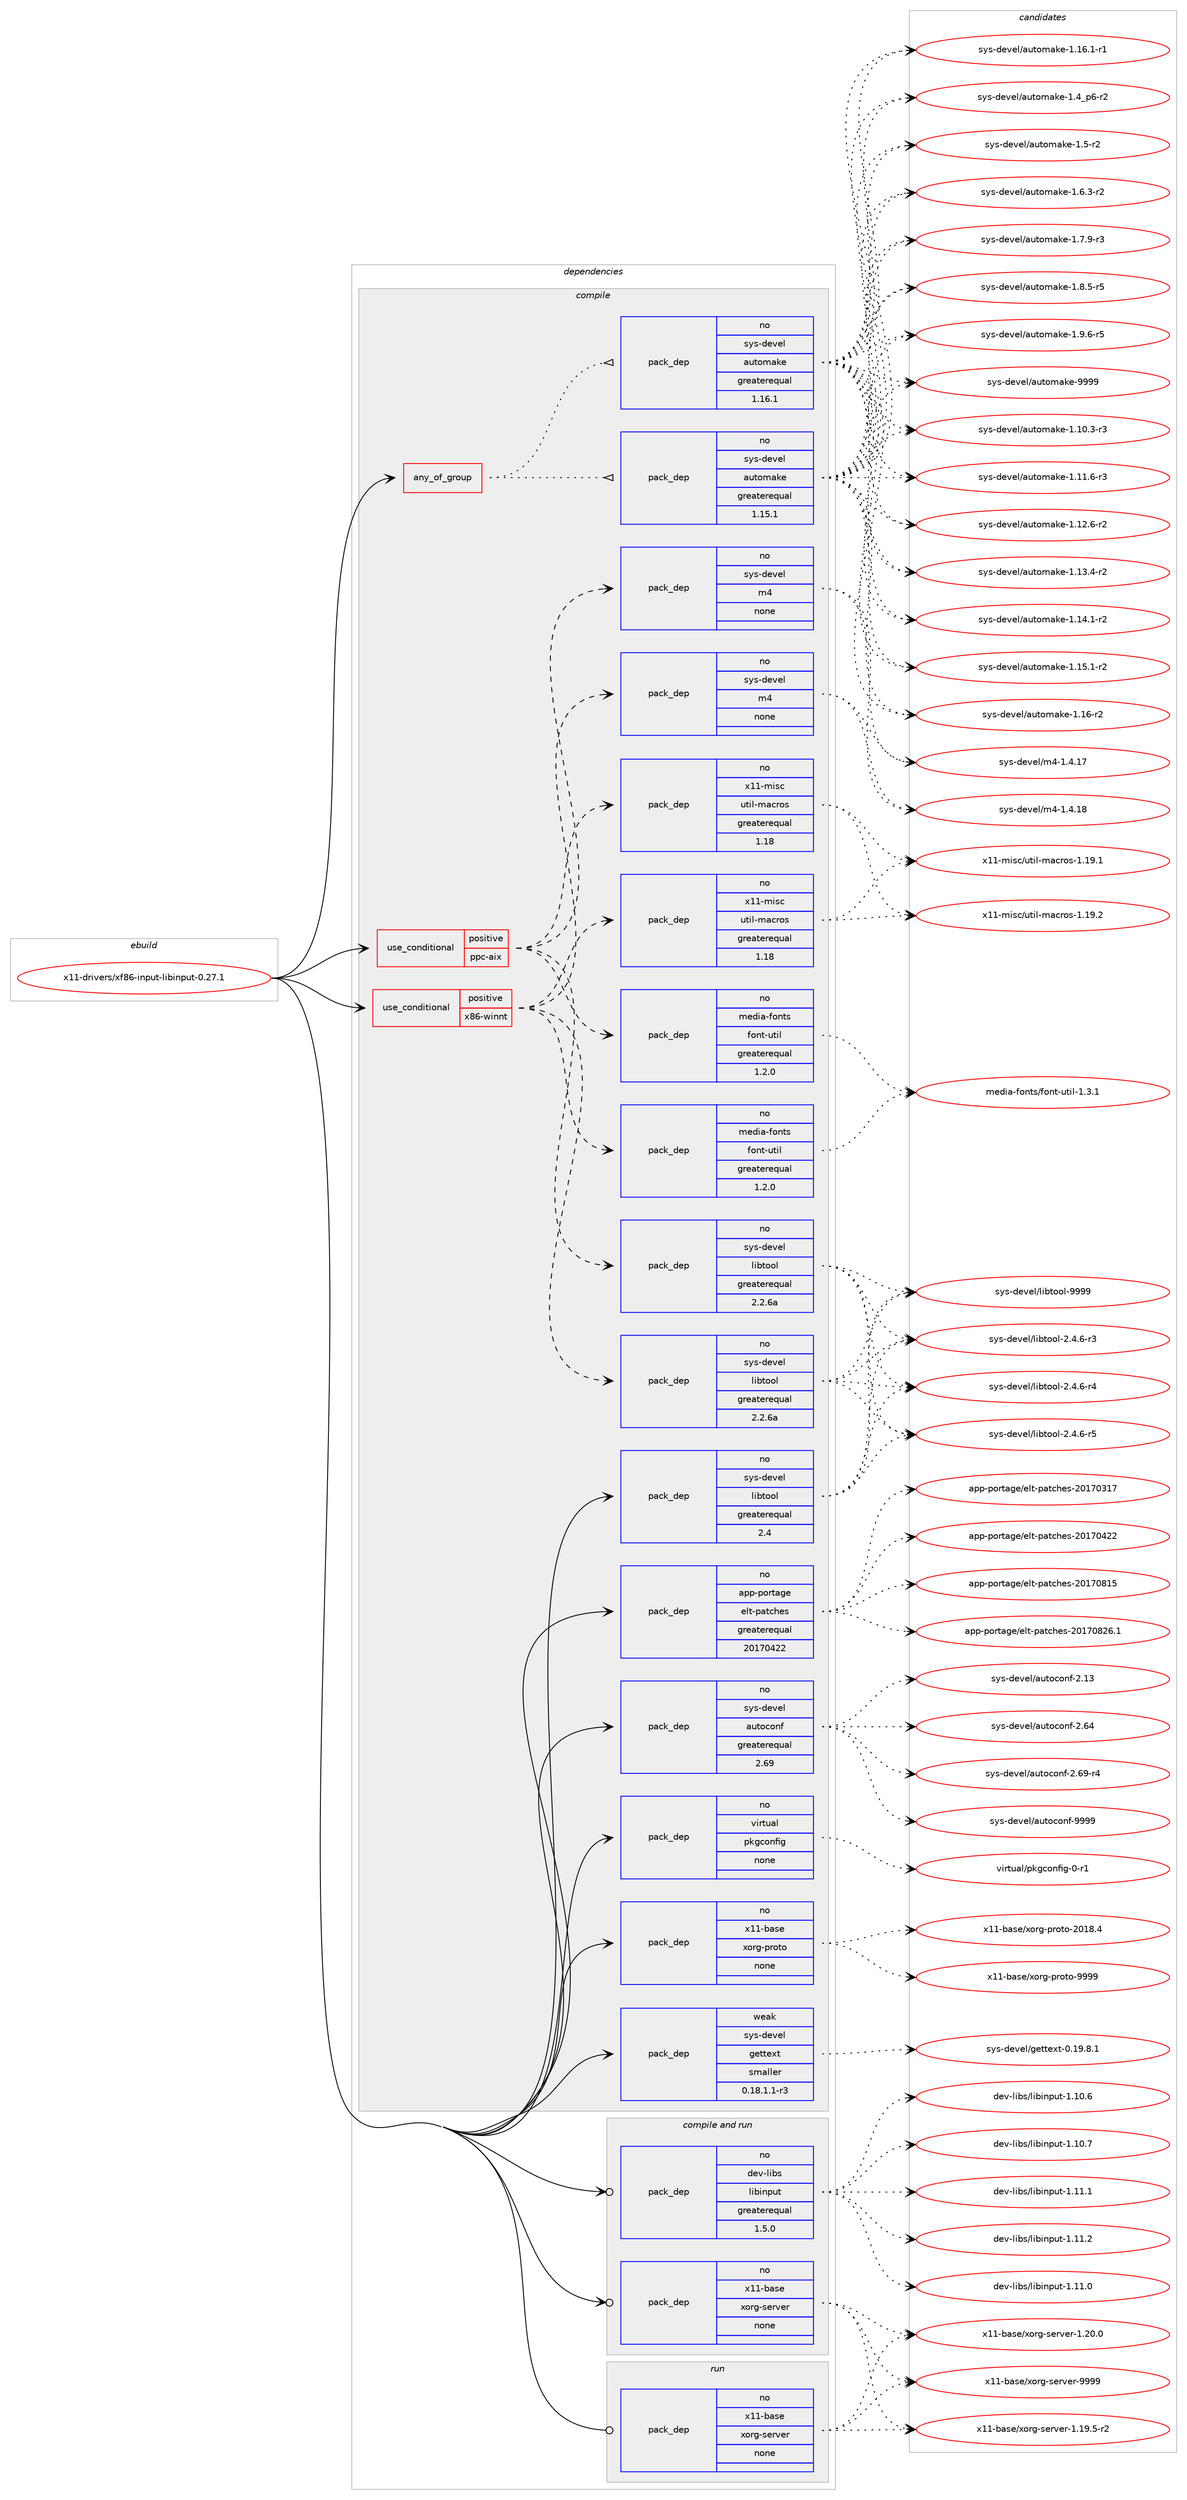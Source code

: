digraph prolog {

# *************
# Graph options
# *************

newrank=true;
concentrate=true;
compound=true;
graph [rankdir=LR,fontname=Helvetica,fontsize=10,ranksep=1.5];#, ranksep=2.5, nodesep=0.2];
edge  [arrowhead=vee];
node  [fontname=Helvetica,fontsize=10];

# **********
# The ebuild
# **********

subgraph cluster_leftcol {
color=gray;
rank=same;
label=<<i>ebuild</i>>;
id [label="x11-drivers/xf86-input-libinput-0.27.1", color=red, width=4, href="../x11-drivers/xf86-input-libinput-0.27.1.svg"];
}

# ****************
# The dependencies
# ****************

subgraph cluster_midcol {
color=gray;
label=<<i>dependencies</i>>;
subgraph cluster_compile {
fillcolor="#eeeeee";
style=filled;
label=<<i>compile</i>>;
subgraph any124 {
dependency9307 [label=<<TABLE BORDER="0" CELLBORDER="1" CELLSPACING="0" CELLPADDING="4"><TR><TD CELLPADDING="10">any_of_group</TD></TR></TABLE>>, shape=none, color=red];subgraph pack7202 {
dependency9308 [label=<<TABLE BORDER="0" CELLBORDER="1" CELLSPACING="0" CELLPADDING="4" WIDTH="220"><TR><TD ROWSPAN="6" CELLPADDING="30">pack_dep</TD></TR><TR><TD WIDTH="110">no</TD></TR><TR><TD>sys-devel</TD></TR><TR><TD>automake</TD></TR><TR><TD>greaterequal</TD></TR><TR><TD>1.16.1</TD></TR></TABLE>>, shape=none, color=blue];
}
dependency9307:e -> dependency9308:w [weight=20,style="dotted",arrowhead="oinv"];
subgraph pack7203 {
dependency9309 [label=<<TABLE BORDER="0" CELLBORDER="1" CELLSPACING="0" CELLPADDING="4" WIDTH="220"><TR><TD ROWSPAN="6" CELLPADDING="30">pack_dep</TD></TR><TR><TD WIDTH="110">no</TD></TR><TR><TD>sys-devel</TD></TR><TR><TD>automake</TD></TR><TR><TD>greaterequal</TD></TR><TR><TD>1.15.1</TD></TR></TABLE>>, shape=none, color=blue];
}
dependency9307:e -> dependency9309:w [weight=20,style="dotted",arrowhead="oinv"];
}
id:e -> dependency9307:w [weight=20,style="solid",arrowhead="vee"];
subgraph cond1971 {
dependency9310 [label=<<TABLE BORDER="0" CELLBORDER="1" CELLSPACING="0" CELLPADDING="4"><TR><TD ROWSPAN="3" CELLPADDING="10">use_conditional</TD></TR><TR><TD>positive</TD></TR><TR><TD>ppc-aix</TD></TR></TABLE>>, shape=none, color=red];
subgraph pack7204 {
dependency9311 [label=<<TABLE BORDER="0" CELLBORDER="1" CELLSPACING="0" CELLPADDING="4" WIDTH="220"><TR><TD ROWSPAN="6" CELLPADDING="30">pack_dep</TD></TR><TR><TD WIDTH="110">no</TD></TR><TR><TD>sys-devel</TD></TR><TR><TD>libtool</TD></TR><TR><TD>greaterequal</TD></TR><TR><TD>2.2.6a</TD></TR></TABLE>>, shape=none, color=blue];
}
dependency9310:e -> dependency9311:w [weight=20,style="dashed",arrowhead="vee"];
subgraph pack7205 {
dependency9312 [label=<<TABLE BORDER="0" CELLBORDER="1" CELLSPACING="0" CELLPADDING="4" WIDTH="220"><TR><TD ROWSPAN="6" CELLPADDING="30">pack_dep</TD></TR><TR><TD WIDTH="110">no</TD></TR><TR><TD>sys-devel</TD></TR><TR><TD>m4</TD></TR><TR><TD>none</TD></TR><TR><TD></TD></TR></TABLE>>, shape=none, color=blue];
}
dependency9310:e -> dependency9312:w [weight=20,style="dashed",arrowhead="vee"];
subgraph pack7206 {
dependency9313 [label=<<TABLE BORDER="0" CELLBORDER="1" CELLSPACING="0" CELLPADDING="4" WIDTH="220"><TR><TD ROWSPAN="6" CELLPADDING="30">pack_dep</TD></TR><TR><TD WIDTH="110">no</TD></TR><TR><TD>x11-misc</TD></TR><TR><TD>util-macros</TD></TR><TR><TD>greaterequal</TD></TR><TR><TD>1.18</TD></TR></TABLE>>, shape=none, color=blue];
}
dependency9310:e -> dependency9313:w [weight=20,style="dashed",arrowhead="vee"];
subgraph pack7207 {
dependency9314 [label=<<TABLE BORDER="0" CELLBORDER="1" CELLSPACING="0" CELLPADDING="4" WIDTH="220"><TR><TD ROWSPAN="6" CELLPADDING="30">pack_dep</TD></TR><TR><TD WIDTH="110">no</TD></TR><TR><TD>media-fonts</TD></TR><TR><TD>font-util</TD></TR><TR><TD>greaterequal</TD></TR><TR><TD>1.2.0</TD></TR></TABLE>>, shape=none, color=blue];
}
dependency9310:e -> dependency9314:w [weight=20,style="dashed",arrowhead="vee"];
}
id:e -> dependency9310:w [weight=20,style="solid",arrowhead="vee"];
subgraph cond1972 {
dependency9315 [label=<<TABLE BORDER="0" CELLBORDER="1" CELLSPACING="0" CELLPADDING="4"><TR><TD ROWSPAN="3" CELLPADDING="10">use_conditional</TD></TR><TR><TD>positive</TD></TR><TR><TD>x86-winnt</TD></TR></TABLE>>, shape=none, color=red];
subgraph pack7208 {
dependency9316 [label=<<TABLE BORDER="0" CELLBORDER="1" CELLSPACING="0" CELLPADDING="4" WIDTH="220"><TR><TD ROWSPAN="6" CELLPADDING="30">pack_dep</TD></TR><TR><TD WIDTH="110">no</TD></TR><TR><TD>sys-devel</TD></TR><TR><TD>libtool</TD></TR><TR><TD>greaterequal</TD></TR><TR><TD>2.2.6a</TD></TR></TABLE>>, shape=none, color=blue];
}
dependency9315:e -> dependency9316:w [weight=20,style="dashed",arrowhead="vee"];
subgraph pack7209 {
dependency9317 [label=<<TABLE BORDER="0" CELLBORDER="1" CELLSPACING="0" CELLPADDING="4" WIDTH="220"><TR><TD ROWSPAN="6" CELLPADDING="30">pack_dep</TD></TR><TR><TD WIDTH="110">no</TD></TR><TR><TD>sys-devel</TD></TR><TR><TD>m4</TD></TR><TR><TD>none</TD></TR><TR><TD></TD></TR></TABLE>>, shape=none, color=blue];
}
dependency9315:e -> dependency9317:w [weight=20,style="dashed",arrowhead="vee"];
subgraph pack7210 {
dependency9318 [label=<<TABLE BORDER="0" CELLBORDER="1" CELLSPACING="0" CELLPADDING="4" WIDTH="220"><TR><TD ROWSPAN="6" CELLPADDING="30">pack_dep</TD></TR><TR><TD WIDTH="110">no</TD></TR><TR><TD>x11-misc</TD></TR><TR><TD>util-macros</TD></TR><TR><TD>greaterequal</TD></TR><TR><TD>1.18</TD></TR></TABLE>>, shape=none, color=blue];
}
dependency9315:e -> dependency9318:w [weight=20,style="dashed",arrowhead="vee"];
subgraph pack7211 {
dependency9319 [label=<<TABLE BORDER="0" CELLBORDER="1" CELLSPACING="0" CELLPADDING="4" WIDTH="220"><TR><TD ROWSPAN="6" CELLPADDING="30">pack_dep</TD></TR><TR><TD WIDTH="110">no</TD></TR><TR><TD>media-fonts</TD></TR><TR><TD>font-util</TD></TR><TR><TD>greaterequal</TD></TR><TR><TD>1.2.0</TD></TR></TABLE>>, shape=none, color=blue];
}
dependency9315:e -> dependency9319:w [weight=20,style="dashed",arrowhead="vee"];
}
id:e -> dependency9315:w [weight=20,style="solid",arrowhead="vee"];
subgraph pack7212 {
dependency9320 [label=<<TABLE BORDER="0" CELLBORDER="1" CELLSPACING="0" CELLPADDING="4" WIDTH="220"><TR><TD ROWSPAN="6" CELLPADDING="30">pack_dep</TD></TR><TR><TD WIDTH="110">no</TD></TR><TR><TD>app-portage</TD></TR><TR><TD>elt-patches</TD></TR><TR><TD>greaterequal</TD></TR><TR><TD>20170422</TD></TR></TABLE>>, shape=none, color=blue];
}
id:e -> dependency9320:w [weight=20,style="solid",arrowhead="vee"];
subgraph pack7213 {
dependency9321 [label=<<TABLE BORDER="0" CELLBORDER="1" CELLSPACING="0" CELLPADDING="4" WIDTH="220"><TR><TD ROWSPAN="6" CELLPADDING="30">pack_dep</TD></TR><TR><TD WIDTH="110">no</TD></TR><TR><TD>sys-devel</TD></TR><TR><TD>autoconf</TD></TR><TR><TD>greaterequal</TD></TR><TR><TD>2.69</TD></TR></TABLE>>, shape=none, color=blue];
}
id:e -> dependency9321:w [weight=20,style="solid",arrowhead="vee"];
subgraph pack7214 {
dependency9322 [label=<<TABLE BORDER="0" CELLBORDER="1" CELLSPACING="0" CELLPADDING="4" WIDTH="220"><TR><TD ROWSPAN="6" CELLPADDING="30">pack_dep</TD></TR><TR><TD WIDTH="110">no</TD></TR><TR><TD>sys-devel</TD></TR><TR><TD>libtool</TD></TR><TR><TD>greaterequal</TD></TR><TR><TD>2.4</TD></TR></TABLE>>, shape=none, color=blue];
}
id:e -> dependency9322:w [weight=20,style="solid",arrowhead="vee"];
subgraph pack7215 {
dependency9323 [label=<<TABLE BORDER="0" CELLBORDER="1" CELLSPACING="0" CELLPADDING="4" WIDTH="220"><TR><TD ROWSPAN="6" CELLPADDING="30">pack_dep</TD></TR><TR><TD WIDTH="110">no</TD></TR><TR><TD>virtual</TD></TR><TR><TD>pkgconfig</TD></TR><TR><TD>none</TD></TR><TR><TD></TD></TR></TABLE>>, shape=none, color=blue];
}
id:e -> dependency9323:w [weight=20,style="solid",arrowhead="vee"];
subgraph pack7216 {
dependency9324 [label=<<TABLE BORDER="0" CELLBORDER="1" CELLSPACING="0" CELLPADDING="4" WIDTH="220"><TR><TD ROWSPAN="6" CELLPADDING="30">pack_dep</TD></TR><TR><TD WIDTH="110">no</TD></TR><TR><TD>x11-base</TD></TR><TR><TD>xorg-proto</TD></TR><TR><TD>none</TD></TR><TR><TD></TD></TR></TABLE>>, shape=none, color=blue];
}
id:e -> dependency9324:w [weight=20,style="solid",arrowhead="vee"];
subgraph pack7217 {
dependency9325 [label=<<TABLE BORDER="0" CELLBORDER="1" CELLSPACING="0" CELLPADDING="4" WIDTH="220"><TR><TD ROWSPAN="6" CELLPADDING="30">pack_dep</TD></TR><TR><TD WIDTH="110">weak</TD></TR><TR><TD>sys-devel</TD></TR><TR><TD>gettext</TD></TR><TR><TD>smaller</TD></TR><TR><TD>0.18.1.1-r3</TD></TR></TABLE>>, shape=none, color=blue];
}
id:e -> dependency9325:w [weight=20,style="solid",arrowhead="vee"];
}
subgraph cluster_compileandrun {
fillcolor="#eeeeee";
style=filled;
label=<<i>compile and run</i>>;
subgraph pack7218 {
dependency9326 [label=<<TABLE BORDER="0" CELLBORDER="1" CELLSPACING="0" CELLPADDING="4" WIDTH="220"><TR><TD ROWSPAN="6" CELLPADDING="30">pack_dep</TD></TR><TR><TD WIDTH="110">no</TD></TR><TR><TD>dev-libs</TD></TR><TR><TD>libinput</TD></TR><TR><TD>greaterequal</TD></TR><TR><TD>1.5.0</TD></TR></TABLE>>, shape=none, color=blue];
}
id:e -> dependency9326:w [weight=20,style="solid",arrowhead="odotvee"];
subgraph pack7219 {
dependency9327 [label=<<TABLE BORDER="0" CELLBORDER="1" CELLSPACING="0" CELLPADDING="4" WIDTH="220"><TR><TD ROWSPAN="6" CELLPADDING="30">pack_dep</TD></TR><TR><TD WIDTH="110">no</TD></TR><TR><TD>x11-base</TD></TR><TR><TD>xorg-server</TD></TR><TR><TD>none</TD></TR><TR><TD></TD></TR></TABLE>>, shape=none, color=blue];
}
id:e -> dependency9327:w [weight=20,style="solid",arrowhead="odotvee"];
}
subgraph cluster_run {
fillcolor="#eeeeee";
style=filled;
label=<<i>run</i>>;
subgraph pack7220 {
dependency9328 [label=<<TABLE BORDER="0" CELLBORDER="1" CELLSPACING="0" CELLPADDING="4" WIDTH="220"><TR><TD ROWSPAN="6" CELLPADDING="30">pack_dep</TD></TR><TR><TD WIDTH="110">no</TD></TR><TR><TD>x11-base</TD></TR><TR><TD>xorg-server</TD></TR><TR><TD>none</TD></TR><TR><TD></TD></TR></TABLE>>, shape=none, color=blue];
}
id:e -> dependency9328:w [weight=20,style="solid",arrowhead="odot"];
}
}

# **************
# The candidates
# **************

subgraph cluster_choices {
rank=same;
color=gray;
label=<<i>candidates</i>>;

subgraph choice7202 {
color=black;
nodesep=1;
choice11512111545100101118101108479711711611110997107101454946494846514511451 [label="sys-devel/automake-1.10.3-r3", color=red, width=4,href="../sys-devel/automake-1.10.3-r3.svg"];
choice11512111545100101118101108479711711611110997107101454946494946544511451 [label="sys-devel/automake-1.11.6-r3", color=red, width=4,href="../sys-devel/automake-1.11.6-r3.svg"];
choice11512111545100101118101108479711711611110997107101454946495046544511450 [label="sys-devel/automake-1.12.6-r2", color=red, width=4,href="../sys-devel/automake-1.12.6-r2.svg"];
choice11512111545100101118101108479711711611110997107101454946495146524511450 [label="sys-devel/automake-1.13.4-r2", color=red, width=4,href="../sys-devel/automake-1.13.4-r2.svg"];
choice11512111545100101118101108479711711611110997107101454946495246494511450 [label="sys-devel/automake-1.14.1-r2", color=red, width=4,href="../sys-devel/automake-1.14.1-r2.svg"];
choice11512111545100101118101108479711711611110997107101454946495346494511450 [label="sys-devel/automake-1.15.1-r2", color=red, width=4,href="../sys-devel/automake-1.15.1-r2.svg"];
choice1151211154510010111810110847971171161111099710710145494649544511450 [label="sys-devel/automake-1.16-r2", color=red, width=4,href="../sys-devel/automake-1.16-r2.svg"];
choice11512111545100101118101108479711711611110997107101454946495446494511449 [label="sys-devel/automake-1.16.1-r1", color=red, width=4,href="../sys-devel/automake-1.16.1-r1.svg"];
choice115121115451001011181011084797117116111109971071014549465295112544511450 [label="sys-devel/automake-1.4_p6-r2", color=red, width=4,href="../sys-devel/automake-1.4_p6-r2.svg"];
choice11512111545100101118101108479711711611110997107101454946534511450 [label="sys-devel/automake-1.5-r2", color=red, width=4,href="../sys-devel/automake-1.5-r2.svg"];
choice115121115451001011181011084797117116111109971071014549465446514511450 [label="sys-devel/automake-1.6.3-r2", color=red, width=4,href="../sys-devel/automake-1.6.3-r2.svg"];
choice115121115451001011181011084797117116111109971071014549465546574511451 [label="sys-devel/automake-1.7.9-r3", color=red, width=4,href="../sys-devel/automake-1.7.9-r3.svg"];
choice115121115451001011181011084797117116111109971071014549465646534511453 [label="sys-devel/automake-1.8.5-r5", color=red, width=4,href="../sys-devel/automake-1.8.5-r5.svg"];
choice115121115451001011181011084797117116111109971071014549465746544511453 [label="sys-devel/automake-1.9.6-r5", color=red, width=4,href="../sys-devel/automake-1.9.6-r5.svg"];
choice115121115451001011181011084797117116111109971071014557575757 [label="sys-devel/automake-9999", color=red, width=4,href="../sys-devel/automake-9999.svg"];
dependency9308:e -> choice11512111545100101118101108479711711611110997107101454946494846514511451:w [style=dotted,weight="100"];
dependency9308:e -> choice11512111545100101118101108479711711611110997107101454946494946544511451:w [style=dotted,weight="100"];
dependency9308:e -> choice11512111545100101118101108479711711611110997107101454946495046544511450:w [style=dotted,weight="100"];
dependency9308:e -> choice11512111545100101118101108479711711611110997107101454946495146524511450:w [style=dotted,weight="100"];
dependency9308:e -> choice11512111545100101118101108479711711611110997107101454946495246494511450:w [style=dotted,weight="100"];
dependency9308:e -> choice11512111545100101118101108479711711611110997107101454946495346494511450:w [style=dotted,weight="100"];
dependency9308:e -> choice1151211154510010111810110847971171161111099710710145494649544511450:w [style=dotted,weight="100"];
dependency9308:e -> choice11512111545100101118101108479711711611110997107101454946495446494511449:w [style=dotted,weight="100"];
dependency9308:e -> choice115121115451001011181011084797117116111109971071014549465295112544511450:w [style=dotted,weight="100"];
dependency9308:e -> choice11512111545100101118101108479711711611110997107101454946534511450:w [style=dotted,weight="100"];
dependency9308:e -> choice115121115451001011181011084797117116111109971071014549465446514511450:w [style=dotted,weight="100"];
dependency9308:e -> choice115121115451001011181011084797117116111109971071014549465546574511451:w [style=dotted,weight="100"];
dependency9308:e -> choice115121115451001011181011084797117116111109971071014549465646534511453:w [style=dotted,weight="100"];
dependency9308:e -> choice115121115451001011181011084797117116111109971071014549465746544511453:w [style=dotted,weight="100"];
dependency9308:e -> choice115121115451001011181011084797117116111109971071014557575757:w [style=dotted,weight="100"];
}
subgraph choice7203 {
color=black;
nodesep=1;
choice11512111545100101118101108479711711611110997107101454946494846514511451 [label="sys-devel/automake-1.10.3-r3", color=red, width=4,href="../sys-devel/automake-1.10.3-r3.svg"];
choice11512111545100101118101108479711711611110997107101454946494946544511451 [label="sys-devel/automake-1.11.6-r3", color=red, width=4,href="../sys-devel/automake-1.11.6-r3.svg"];
choice11512111545100101118101108479711711611110997107101454946495046544511450 [label="sys-devel/automake-1.12.6-r2", color=red, width=4,href="../sys-devel/automake-1.12.6-r2.svg"];
choice11512111545100101118101108479711711611110997107101454946495146524511450 [label="sys-devel/automake-1.13.4-r2", color=red, width=4,href="../sys-devel/automake-1.13.4-r2.svg"];
choice11512111545100101118101108479711711611110997107101454946495246494511450 [label="sys-devel/automake-1.14.1-r2", color=red, width=4,href="../sys-devel/automake-1.14.1-r2.svg"];
choice11512111545100101118101108479711711611110997107101454946495346494511450 [label="sys-devel/automake-1.15.1-r2", color=red, width=4,href="../sys-devel/automake-1.15.1-r2.svg"];
choice1151211154510010111810110847971171161111099710710145494649544511450 [label="sys-devel/automake-1.16-r2", color=red, width=4,href="../sys-devel/automake-1.16-r2.svg"];
choice11512111545100101118101108479711711611110997107101454946495446494511449 [label="sys-devel/automake-1.16.1-r1", color=red, width=4,href="../sys-devel/automake-1.16.1-r1.svg"];
choice115121115451001011181011084797117116111109971071014549465295112544511450 [label="sys-devel/automake-1.4_p6-r2", color=red, width=4,href="../sys-devel/automake-1.4_p6-r2.svg"];
choice11512111545100101118101108479711711611110997107101454946534511450 [label="sys-devel/automake-1.5-r2", color=red, width=4,href="../sys-devel/automake-1.5-r2.svg"];
choice115121115451001011181011084797117116111109971071014549465446514511450 [label="sys-devel/automake-1.6.3-r2", color=red, width=4,href="../sys-devel/automake-1.6.3-r2.svg"];
choice115121115451001011181011084797117116111109971071014549465546574511451 [label="sys-devel/automake-1.7.9-r3", color=red, width=4,href="../sys-devel/automake-1.7.9-r3.svg"];
choice115121115451001011181011084797117116111109971071014549465646534511453 [label="sys-devel/automake-1.8.5-r5", color=red, width=4,href="../sys-devel/automake-1.8.5-r5.svg"];
choice115121115451001011181011084797117116111109971071014549465746544511453 [label="sys-devel/automake-1.9.6-r5", color=red, width=4,href="../sys-devel/automake-1.9.6-r5.svg"];
choice115121115451001011181011084797117116111109971071014557575757 [label="sys-devel/automake-9999", color=red, width=4,href="../sys-devel/automake-9999.svg"];
dependency9309:e -> choice11512111545100101118101108479711711611110997107101454946494846514511451:w [style=dotted,weight="100"];
dependency9309:e -> choice11512111545100101118101108479711711611110997107101454946494946544511451:w [style=dotted,weight="100"];
dependency9309:e -> choice11512111545100101118101108479711711611110997107101454946495046544511450:w [style=dotted,weight="100"];
dependency9309:e -> choice11512111545100101118101108479711711611110997107101454946495146524511450:w [style=dotted,weight="100"];
dependency9309:e -> choice11512111545100101118101108479711711611110997107101454946495246494511450:w [style=dotted,weight="100"];
dependency9309:e -> choice11512111545100101118101108479711711611110997107101454946495346494511450:w [style=dotted,weight="100"];
dependency9309:e -> choice1151211154510010111810110847971171161111099710710145494649544511450:w [style=dotted,weight="100"];
dependency9309:e -> choice11512111545100101118101108479711711611110997107101454946495446494511449:w [style=dotted,weight="100"];
dependency9309:e -> choice115121115451001011181011084797117116111109971071014549465295112544511450:w [style=dotted,weight="100"];
dependency9309:e -> choice11512111545100101118101108479711711611110997107101454946534511450:w [style=dotted,weight="100"];
dependency9309:e -> choice115121115451001011181011084797117116111109971071014549465446514511450:w [style=dotted,weight="100"];
dependency9309:e -> choice115121115451001011181011084797117116111109971071014549465546574511451:w [style=dotted,weight="100"];
dependency9309:e -> choice115121115451001011181011084797117116111109971071014549465646534511453:w [style=dotted,weight="100"];
dependency9309:e -> choice115121115451001011181011084797117116111109971071014549465746544511453:w [style=dotted,weight="100"];
dependency9309:e -> choice115121115451001011181011084797117116111109971071014557575757:w [style=dotted,weight="100"];
}
subgraph choice7204 {
color=black;
nodesep=1;
choice1151211154510010111810110847108105981161111111084550465246544511451 [label="sys-devel/libtool-2.4.6-r3", color=red, width=4,href="../sys-devel/libtool-2.4.6-r3.svg"];
choice1151211154510010111810110847108105981161111111084550465246544511452 [label="sys-devel/libtool-2.4.6-r4", color=red, width=4,href="../sys-devel/libtool-2.4.6-r4.svg"];
choice1151211154510010111810110847108105981161111111084550465246544511453 [label="sys-devel/libtool-2.4.6-r5", color=red, width=4,href="../sys-devel/libtool-2.4.6-r5.svg"];
choice1151211154510010111810110847108105981161111111084557575757 [label="sys-devel/libtool-9999", color=red, width=4,href="../sys-devel/libtool-9999.svg"];
dependency9311:e -> choice1151211154510010111810110847108105981161111111084550465246544511451:w [style=dotted,weight="100"];
dependency9311:e -> choice1151211154510010111810110847108105981161111111084550465246544511452:w [style=dotted,weight="100"];
dependency9311:e -> choice1151211154510010111810110847108105981161111111084550465246544511453:w [style=dotted,weight="100"];
dependency9311:e -> choice1151211154510010111810110847108105981161111111084557575757:w [style=dotted,weight="100"];
}
subgraph choice7205 {
color=black;
nodesep=1;
choice11512111545100101118101108471095245494652464955 [label="sys-devel/m4-1.4.17", color=red, width=4,href="../sys-devel/m4-1.4.17.svg"];
choice11512111545100101118101108471095245494652464956 [label="sys-devel/m4-1.4.18", color=red, width=4,href="../sys-devel/m4-1.4.18.svg"];
dependency9312:e -> choice11512111545100101118101108471095245494652464955:w [style=dotted,weight="100"];
dependency9312:e -> choice11512111545100101118101108471095245494652464956:w [style=dotted,weight="100"];
}
subgraph choice7206 {
color=black;
nodesep=1;
choice120494945109105115994711711610510845109979911411111545494649574649 [label="x11-misc/util-macros-1.19.1", color=red, width=4,href="../x11-misc/util-macros-1.19.1.svg"];
choice120494945109105115994711711610510845109979911411111545494649574650 [label="x11-misc/util-macros-1.19.2", color=red, width=4,href="../x11-misc/util-macros-1.19.2.svg"];
dependency9313:e -> choice120494945109105115994711711610510845109979911411111545494649574649:w [style=dotted,weight="100"];
dependency9313:e -> choice120494945109105115994711711610510845109979911411111545494649574650:w [style=dotted,weight="100"];
}
subgraph choice7207 {
color=black;
nodesep=1;
choice10910110010597451021111101161154710211111011645117116105108454946514649 [label="media-fonts/font-util-1.3.1", color=red, width=4,href="../media-fonts/font-util-1.3.1.svg"];
dependency9314:e -> choice10910110010597451021111101161154710211111011645117116105108454946514649:w [style=dotted,weight="100"];
}
subgraph choice7208 {
color=black;
nodesep=1;
choice1151211154510010111810110847108105981161111111084550465246544511451 [label="sys-devel/libtool-2.4.6-r3", color=red, width=4,href="../sys-devel/libtool-2.4.6-r3.svg"];
choice1151211154510010111810110847108105981161111111084550465246544511452 [label="sys-devel/libtool-2.4.6-r4", color=red, width=4,href="../sys-devel/libtool-2.4.6-r4.svg"];
choice1151211154510010111810110847108105981161111111084550465246544511453 [label="sys-devel/libtool-2.4.6-r5", color=red, width=4,href="../sys-devel/libtool-2.4.6-r5.svg"];
choice1151211154510010111810110847108105981161111111084557575757 [label="sys-devel/libtool-9999", color=red, width=4,href="../sys-devel/libtool-9999.svg"];
dependency9316:e -> choice1151211154510010111810110847108105981161111111084550465246544511451:w [style=dotted,weight="100"];
dependency9316:e -> choice1151211154510010111810110847108105981161111111084550465246544511452:w [style=dotted,weight="100"];
dependency9316:e -> choice1151211154510010111810110847108105981161111111084550465246544511453:w [style=dotted,weight="100"];
dependency9316:e -> choice1151211154510010111810110847108105981161111111084557575757:w [style=dotted,weight="100"];
}
subgraph choice7209 {
color=black;
nodesep=1;
choice11512111545100101118101108471095245494652464955 [label="sys-devel/m4-1.4.17", color=red, width=4,href="../sys-devel/m4-1.4.17.svg"];
choice11512111545100101118101108471095245494652464956 [label="sys-devel/m4-1.4.18", color=red, width=4,href="../sys-devel/m4-1.4.18.svg"];
dependency9317:e -> choice11512111545100101118101108471095245494652464955:w [style=dotted,weight="100"];
dependency9317:e -> choice11512111545100101118101108471095245494652464956:w [style=dotted,weight="100"];
}
subgraph choice7210 {
color=black;
nodesep=1;
choice120494945109105115994711711610510845109979911411111545494649574649 [label="x11-misc/util-macros-1.19.1", color=red, width=4,href="../x11-misc/util-macros-1.19.1.svg"];
choice120494945109105115994711711610510845109979911411111545494649574650 [label="x11-misc/util-macros-1.19.2", color=red, width=4,href="../x11-misc/util-macros-1.19.2.svg"];
dependency9318:e -> choice120494945109105115994711711610510845109979911411111545494649574649:w [style=dotted,weight="100"];
dependency9318:e -> choice120494945109105115994711711610510845109979911411111545494649574650:w [style=dotted,weight="100"];
}
subgraph choice7211 {
color=black;
nodesep=1;
choice10910110010597451021111101161154710211111011645117116105108454946514649 [label="media-fonts/font-util-1.3.1", color=red, width=4,href="../media-fonts/font-util-1.3.1.svg"];
dependency9319:e -> choice10910110010597451021111101161154710211111011645117116105108454946514649:w [style=dotted,weight="100"];
}
subgraph choice7212 {
color=black;
nodesep=1;
choice97112112451121111141169710310147101108116451129711699104101115455048495548514955 [label="app-portage/elt-patches-20170317", color=red, width=4,href="../app-portage/elt-patches-20170317.svg"];
choice97112112451121111141169710310147101108116451129711699104101115455048495548525050 [label="app-portage/elt-patches-20170422", color=red, width=4,href="../app-portage/elt-patches-20170422.svg"];
choice97112112451121111141169710310147101108116451129711699104101115455048495548564953 [label="app-portage/elt-patches-20170815", color=red, width=4,href="../app-portage/elt-patches-20170815.svg"];
choice971121124511211111411697103101471011081164511297116991041011154550484955485650544649 [label="app-portage/elt-patches-20170826.1", color=red, width=4,href="../app-portage/elt-patches-20170826.1.svg"];
dependency9320:e -> choice97112112451121111141169710310147101108116451129711699104101115455048495548514955:w [style=dotted,weight="100"];
dependency9320:e -> choice97112112451121111141169710310147101108116451129711699104101115455048495548525050:w [style=dotted,weight="100"];
dependency9320:e -> choice97112112451121111141169710310147101108116451129711699104101115455048495548564953:w [style=dotted,weight="100"];
dependency9320:e -> choice971121124511211111411697103101471011081164511297116991041011154550484955485650544649:w [style=dotted,weight="100"];
}
subgraph choice7213 {
color=black;
nodesep=1;
choice115121115451001011181011084797117116111991111101024550464951 [label="sys-devel/autoconf-2.13", color=red, width=4,href="../sys-devel/autoconf-2.13.svg"];
choice115121115451001011181011084797117116111991111101024550465452 [label="sys-devel/autoconf-2.64", color=red, width=4,href="../sys-devel/autoconf-2.64.svg"];
choice1151211154510010111810110847971171161119911111010245504654574511452 [label="sys-devel/autoconf-2.69-r4", color=red, width=4,href="../sys-devel/autoconf-2.69-r4.svg"];
choice115121115451001011181011084797117116111991111101024557575757 [label="sys-devel/autoconf-9999", color=red, width=4,href="../sys-devel/autoconf-9999.svg"];
dependency9321:e -> choice115121115451001011181011084797117116111991111101024550464951:w [style=dotted,weight="100"];
dependency9321:e -> choice115121115451001011181011084797117116111991111101024550465452:w [style=dotted,weight="100"];
dependency9321:e -> choice1151211154510010111810110847971171161119911111010245504654574511452:w [style=dotted,weight="100"];
dependency9321:e -> choice115121115451001011181011084797117116111991111101024557575757:w [style=dotted,weight="100"];
}
subgraph choice7214 {
color=black;
nodesep=1;
choice1151211154510010111810110847108105981161111111084550465246544511451 [label="sys-devel/libtool-2.4.6-r3", color=red, width=4,href="../sys-devel/libtool-2.4.6-r3.svg"];
choice1151211154510010111810110847108105981161111111084550465246544511452 [label="sys-devel/libtool-2.4.6-r4", color=red, width=4,href="../sys-devel/libtool-2.4.6-r4.svg"];
choice1151211154510010111810110847108105981161111111084550465246544511453 [label="sys-devel/libtool-2.4.6-r5", color=red, width=4,href="../sys-devel/libtool-2.4.6-r5.svg"];
choice1151211154510010111810110847108105981161111111084557575757 [label="sys-devel/libtool-9999", color=red, width=4,href="../sys-devel/libtool-9999.svg"];
dependency9322:e -> choice1151211154510010111810110847108105981161111111084550465246544511451:w [style=dotted,weight="100"];
dependency9322:e -> choice1151211154510010111810110847108105981161111111084550465246544511452:w [style=dotted,weight="100"];
dependency9322:e -> choice1151211154510010111810110847108105981161111111084550465246544511453:w [style=dotted,weight="100"];
dependency9322:e -> choice1151211154510010111810110847108105981161111111084557575757:w [style=dotted,weight="100"];
}
subgraph choice7215 {
color=black;
nodesep=1;
choice11810511411611797108471121071039911111010210510345484511449 [label="virtual/pkgconfig-0-r1", color=red, width=4,href="../virtual/pkgconfig-0-r1.svg"];
dependency9323:e -> choice11810511411611797108471121071039911111010210510345484511449:w [style=dotted,weight="100"];
}
subgraph choice7216 {
color=black;
nodesep=1;
choice1204949459897115101471201111141034511211411111611145504849564652 [label="x11-base/xorg-proto-2018.4", color=red, width=4,href="../x11-base/xorg-proto-2018.4.svg"];
choice120494945989711510147120111114103451121141111161114557575757 [label="x11-base/xorg-proto-9999", color=red, width=4,href="../x11-base/xorg-proto-9999.svg"];
dependency9324:e -> choice1204949459897115101471201111141034511211411111611145504849564652:w [style=dotted,weight="100"];
dependency9324:e -> choice120494945989711510147120111114103451121141111161114557575757:w [style=dotted,weight="100"];
}
subgraph choice7217 {
color=black;
nodesep=1;
choice1151211154510010111810110847103101116116101120116454846495746564649 [label="sys-devel/gettext-0.19.8.1", color=red, width=4,href="../sys-devel/gettext-0.19.8.1.svg"];
dependency9325:e -> choice1151211154510010111810110847103101116116101120116454846495746564649:w [style=dotted,weight="100"];
}
subgraph choice7218 {
color=black;
nodesep=1;
choice1001011184510810598115471081059810511011211711645494649494648 [label="dev-libs/libinput-1.11.0", color=red, width=4,href="../dev-libs/libinput-1.11.0.svg"];
choice1001011184510810598115471081059810511011211711645494649484654 [label="dev-libs/libinput-1.10.6", color=red, width=4,href="../dev-libs/libinput-1.10.6.svg"];
choice1001011184510810598115471081059810511011211711645494649484655 [label="dev-libs/libinput-1.10.7", color=red, width=4,href="../dev-libs/libinput-1.10.7.svg"];
choice1001011184510810598115471081059810511011211711645494649494649 [label="dev-libs/libinput-1.11.1", color=red, width=4,href="../dev-libs/libinput-1.11.1.svg"];
choice1001011184510810598115471081059810511011211711645494649494650 [label="dev-libs/libinput-1.11.2", color=red, width=4,href="../dev-libs/libinput-1.11.2.svg"];
dependency9326:e -> choice1001011184510810598115471081059810511011211711645494649494648:w [style=dotted,weight="100"];
dependency9326:e -> choice1001011184510810598115471081059810511011211711645494649484654:w [style=dotted,weight="100"];
dependency9326:e -> choice1001011184510810598115471081059810511011211711645494649484655:w [style=dotted,weight="100"];
dependency9326:e -> choice1001011184510810598115471081059810511011211711645494649494649:w [style=dotted,weight="100"];
dependency9326:e -> choice1001011184510810598115471081059810511011211711645494649494650:w [style=dotted,weight="100"];
}
subgraph choice7219 {
color=black;
nodesep=1;
choice12049494598971151014712011111410345115101114118101114454946495746534511450 [label="x11-base/xorg-server-1.19.5-r2", color=red, width=4,href="../x11-base/xorg-server-1.19.5-r2.svg"];
choice1204949459897115101471201111141034511510111411810111445494650484648 [label="x11-base/xorg-server-1.20.0", color=red, width=4,href="../x11-base/xorg-server-1.20.0.svg"];
choice120494945989711510147120111114103451151011141181011144557575757 [label="x11-base/xorg-server-9999", color=red, width=4,href="../x11-base/xorg-server-9999.svg"];
dependency9327:e -> choice12049494598971151014712011111410345115101114118101114454946495746534511450:w [style=dotted,weight="100"];
dependency9327:e -> choice1204949459897115101471201111141034511510111411810111445494650484648:w [style=dotted,weight="100"];
dependency9327:e -> choice120494945989711510147120111114103451151011141181011144557575757:w [style=dotted,weight="100"];
}
subgraph choice7220 {
color=black;
nodesep=1;
choice12049494598971151014712011111410345115101114118101114454946495746534511450 [label="x11-base/xorg-server-1.19.5-r2", color=red, width=4,href="../x11-base/xorg-server-1.19.5-r2.svg"];
choice1204949459897115101471201111141034511510111411810111445494650484648 [label="x11-base/xorg-server-1.20.0", color=red, width=4,href="../x11-base/xorg-server-1.20.0.svg"];
choice120494945989711510147120111114103451151011141181011144557575757 [label="x11-base/xorg-server-9999", color=red, width=4,href="../x11-base/xorg-server-9999.svg"];
dependency9328:e -> choice12049494598971151014712011111410345115101114118101114454946495746534511450:w [style=dotted,weight="100"];
dependency9328:e -> choice1204949459897115101471201111141034511510111411810111445494650484648:w [style=dotted,weight="100"];
dependency9328:e -> choice120494945989711510147120111114103451151011141181011144557575757:w [style=dotted,weight="100"];
}
}

}
